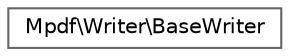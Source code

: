 digraph "Graphical Class Hierarchy"
{
 // LATEX_PDF_SIZE
  bgcolor="transparent";
  edge [fontname=Helvetica,fontsize=10,labelfontname=Helvetica,labelfontsize=10];
  node [fontname=Helvetica,fontsize=10,shape=box,height=0.2,width=0.4];
  rankdir="LR";
  Node0 [id="Node000000",label="Mpdf\\Writer\\BaseWriter",height=0.2,width=0.4,color="grey40", fillcolor="white", style="filled",URL="$classMpdf_1_1Writer_1_1BaseWriter.html",tooltip=" "];
}
